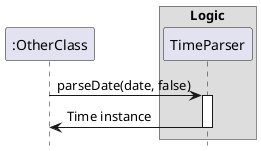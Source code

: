 @startuml
hide footbox
participant ":OtherClass" as OtherClass
box "Logic"
participant  "TimeParser"
OtherClass -> TimeParser: parseDate(date, false)
activate TimeParser
TimeParser -> OtherClass: Time instance
deactivate TimeParser
@enduml